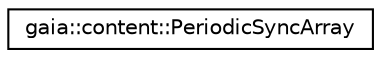 digraph G
{
  edge [fontname="Helvetica",fontsize="10",labelfontname="Helvetica",labelfontsize="10"];
  node [fontname="Helvetica",fontsize="10",shape=record];
  rankdir=LR;
  Node1 [label="gaia::content::PeriodicSyncArray",height=0.2,width=0.4,color="black", fillcolor="white", style="filled",URL="$dc/d86/classgaia_1_1content_1_1_periodic_sync_array.html",tooltip="Array of PeriodicSync."];
}
